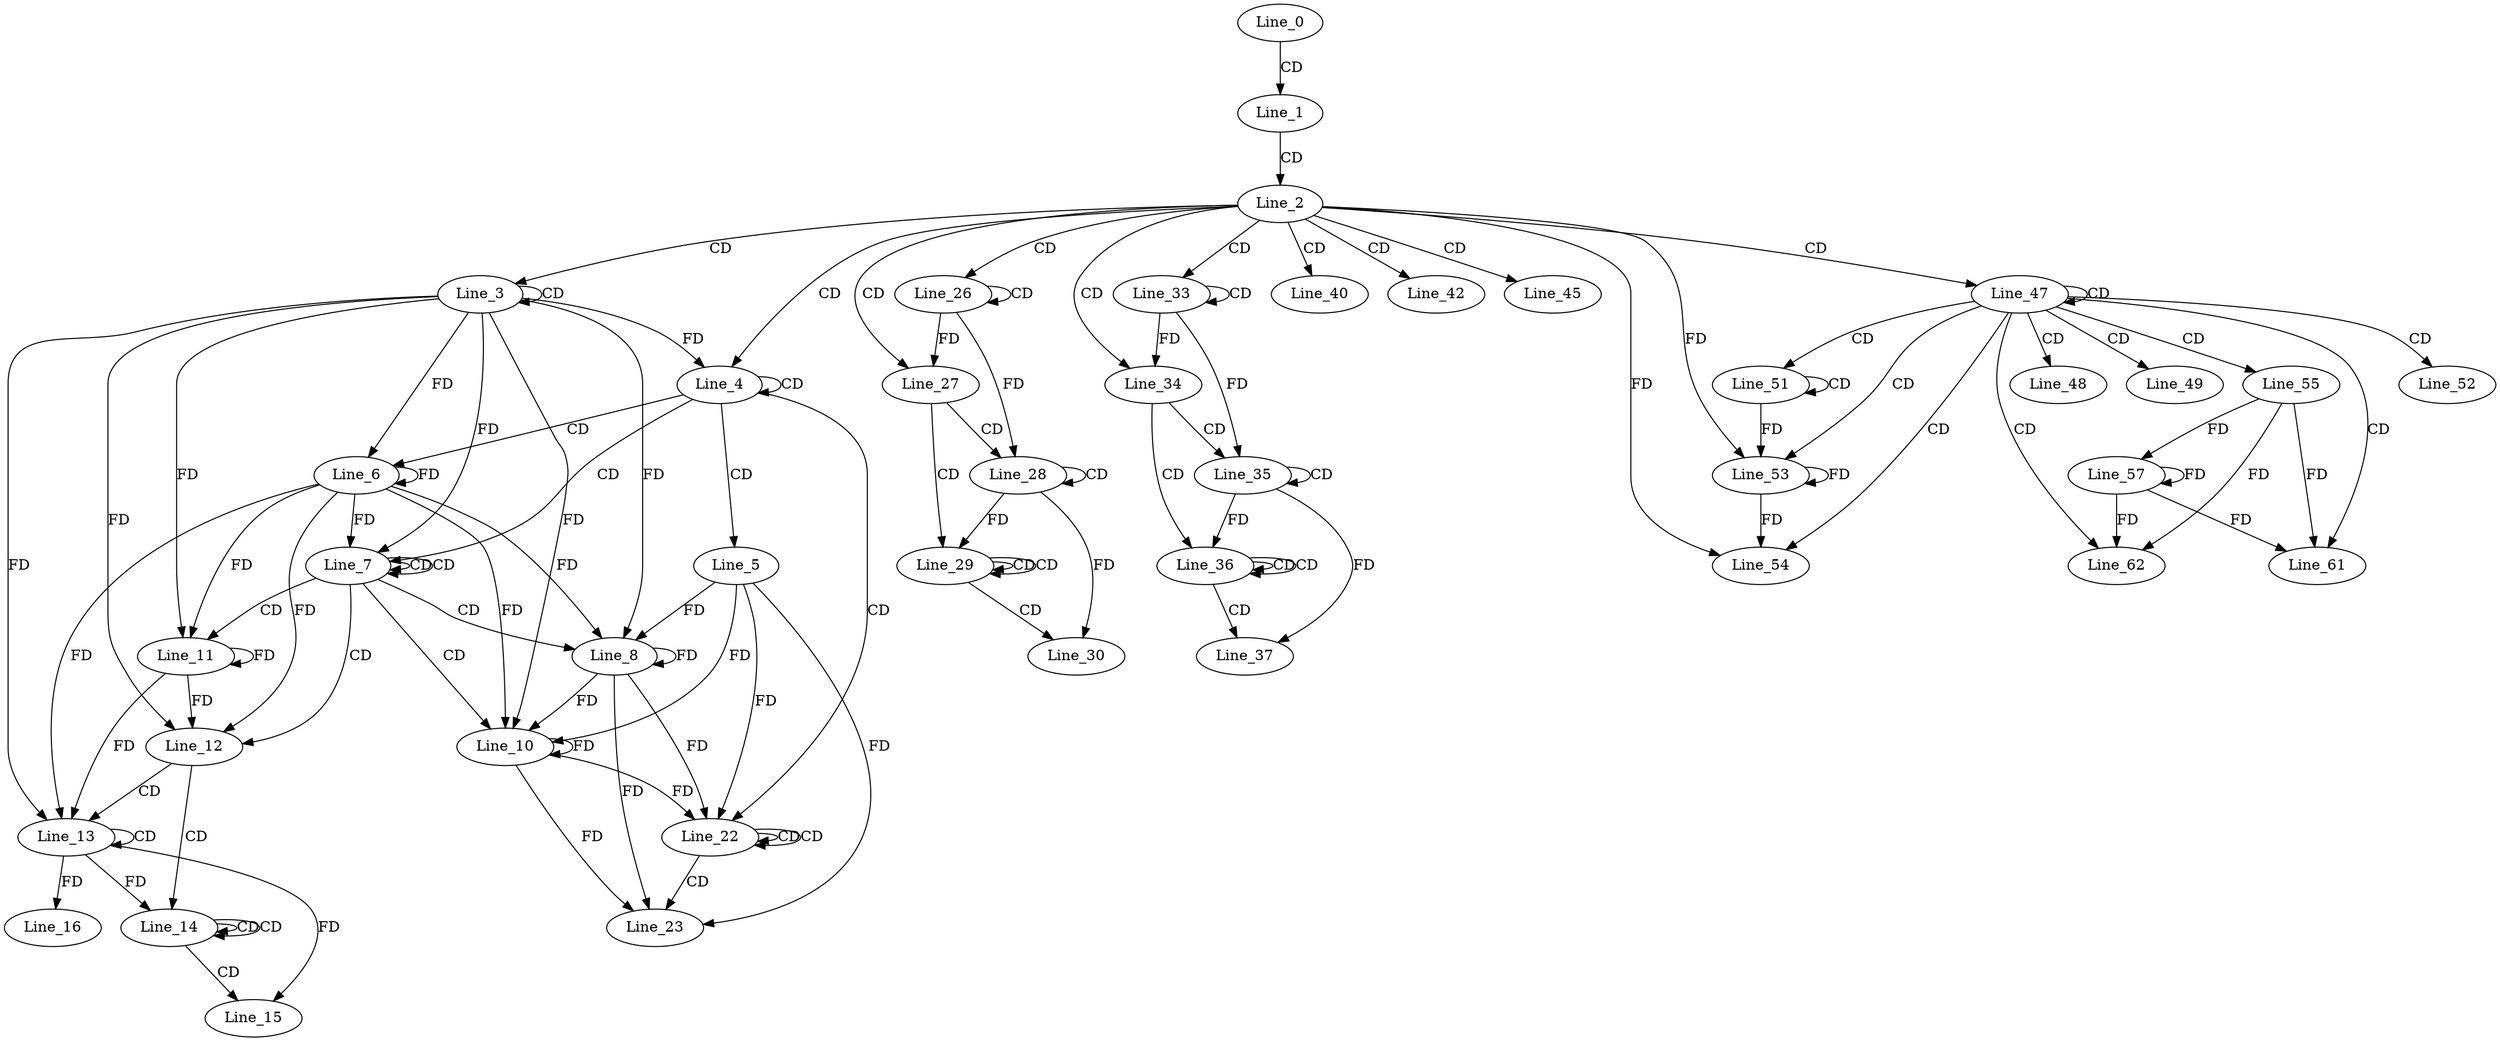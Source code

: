 digraph G {
  Line_0;
  Line_1;
  Line_2;
  Line_3;
  Line_3;
  Line_4;
  Line_4;
  Line_4;
  Line_5;
  Line_6;
  Line_6;
  Line_7;
  Line_7;
  Line_7;
  Line_8;
  Line_10;
  Line_10;
  Line_10;
  Line_11;
  Line_11;
  Line_11;
  Line_12;
  Line_13;
  Line_13;
  Line_14;
  Line_14;
  Line_15;
  Line_15;
  Line_15;
  Line_16;
  Line_22;
  Line_22;
  Line_22;
  Line_23;
  Line_26;
  Line_26;
  Line_27;
  Line_28;
  Line_28;
  Line_29;
  Line_29;
  Line_30;
  Line_30;
  Line_30;
  Line_33;
  Line_33;
  Line_34;
  Line_35;
  Line_35;
  Line_36;
  Line_36;
  Line_37;
  Line_37;
  Line_37;
  Line_40;
  Line_42;
  Line_45;
  Line_47;
  Line_47;
  Line_48;
  Line_49;
  Line_51;
  Line_51;
  Line_52;
  Line_53;
  Line_53;
  Line_54;
  Line_55;
  Line_57;
  Line_61;
  Line_61;
  Line_62;
  Line_62;
  Line_0 -> Line_1 [ label="CD" ];
  Line_1 -> Line_2 [ label="CD" ];
  Line_2 -> Line_3 [ label="CD" ];
  Line_3 -> Line_3 [ label="CD" ];
  Line_2 -> Line_4 [ label="CD" ];
  Line_4 -> Line_4 [ label="CD" ];
  Line_3 -> Line_4 [ label="FD" ];
  Line_4 -> Line_5 [ label="CD" ];
  Line_4 -> Line_6 [ label="CD" ];
  Line_3 -> Line_6 [ label="FD" ];
  Line_6 -> Line_6 [ label="FD" ];
  Line_4 -> Line_7 [ label="CD" ];
  Line_7 -> Line_7 [ label="CD" ];
  Line_7 -> Line_7 [ label="CD" ];
  Line_3 -> Line_7 [ label="FD" ];
  Line_6 -> Line_7 [ label="FD" ];
  Line_7 -> Line_8 [ label="CD" ];
  Line_5 -> Line_8 [ label="FD" ];
  Line_8 -> Line_8 [ label="FD" ];
  Line_3 -> Line_8 [ label="FD" ];
  Line_6 -> Line_8 [ label="FD" ];
  Line_7 -> Line_10 [ label="CD" ];
  Line_5 -> Line_10 [ label="FD" ];
  Line_8 -> Line_10 [ label="FD" ];
  Line_10 -> Line_10 [ label="FD" ];
  Line_3 -> Line_10 [ label="FD" ];
  Line_6 -> Line_10 [ label="FD" ];
  Line_7 -> Line_11 [ label="CD" ];
  Line_3 -> Line_11 [ label="FD" ];
  Line_6 -> Line_11 [ label="FD" ];
  Line_11 -> Line_11 [ label="FD" ];
  Line_7 -> Line_12 [ label="CD" ];
  Line_3 -> Line_12 [ label="FD" ];
  Line_6 -> Line_12 [ label="FD" ];
  Line_11 -> Line_12 [ label="FD" ];
  Line_12 -> Line_13 [ label="CD" ];
  Line_13 -> Line_13 [ label="CD" ];
  Line_3 -> Line_13 [ label="FD" ];
  Line_6 -> Line_13 [ label="FD" ];
  Line_11 -> Line_13 [ label="FD" ];
  Line_12 -> Line_14 [ label="CD" ];
  Line_14 -> Line_14 [ label="CD" ];
  Line_14 -> Line_14 [ label="CD" ];
  Line_13 -> Line_14 [ label="FD" ];
  Line_14 -> Line_15 [ label="CD" ];
  Line_13 -> Line_15 [ label="FD" ];
  Line_13 -> Line_16 [ label="FD" ];
  Line_4 -> Line_22 [ label="CD" ];
  Line_22 -> Line_22 [ label="CD" ];
  Line_22 -> Line_22 [ label="CD" ];
  Line_5 -> Line_22 [ label="FD" ];
  Line_8 -> Line_22 [ label="FD" ];
  Line_10 -> Line_22 [ label="FD" ];
  Line_22 -> Line_23 [ label="CD" ];
  Line_5 -> Line_23 [ label="FD" ];
  Line_8 -> Line_23 [ label="FD" ];
  Line_10 -> Line_23 [ label="FD" ];
  Line_2 -> Line_26 [ label="CD" ];
  Line_26 -> Line_26 [ label="CD" ];
  Line_2 -> Line_27 [ label="CD" ];
  Line_26 -> Line_27 [ label="FD" ];
  Line_27 -> Line_28 [ label="CD" ];
  Line_28 -> Line_28 [ label="CD" ];
  Line_26 -> Line_28 [ label="FD" ];
  Line_27 -> Line_29 [ label="CD" ];
  Line_29 -> Line_29 [ label="CD" ];
  Line_29 -> Line_29 [ label="CD" ];
  Line_28 -> Line_29 [ label="FD" ];
  Line_29 -> Line_30 [ label="CD" ];
  Line_28 -> Line_30 [ label="FD" ];
  Line_2 -> Line_33 [ label="CD" ];
  Line_33 -> Line_33 [ label="CD" ];
  Line_2 -> Line_34 [ label="CD" ];
  Line_33 -> Line_34 [ label="FD" ];
  Line_34 -> Line_35 [ label="CD" ];
  Line_35 -> Line_35 [ label="CD" ];
  Line_33 -> Line_35 [ label="FD" ];
  Line_34 -> Line_36 [ label="CD" ];
  Line_36 -> Line_36 [ label="CD" ];
  Line_36 -> Line_36 [ label="CD" ];
  Line_35 -> Line_36 [ label="FD" ];
  Line_36 -> Line_37 [ label="CD" ];
  Line_35 -> Line_37 [ label="FD" ];
  Line_2 -> Line_40 [ label="CD" ];
  Line_2 -> Line_42 [ label="CD" ];
  Line_2 -> Line_45 [ label="CD" ];
  Line_2 -> Line_47 [ label="CD" ];
  Line_47 -> Line_47 [ label="CD" ];
  Line_47 -> Line_48 [ label="CD" ];
  Line_47 -> Line_49 [ label="CD" ];
  Line_47 -> Line_51 [ label="CD" ];
  Line_51 -> Line_51 [ label="CD" ];
  Line_47 -> Line_52 [ label="CD" ];
  Line_47 -> Line_53 [ label="CD" ];
  Line_2 -> Line_53 [ label="FD" ];
  Line_53 -> Line_53 [ label="FD" ];
  Line_51 -> Line_53 [ label="FD" ];
  Line_47 -> Line_54 [ label="CD" ];
  Line_2 -> Line_54 [ label="FD" ];
  Line_53 -> Line_54 [ label="FD" ];
  Line_47 -> Line_55 [ label="CD" ];
  Line_55 -> Line_57 [ label="FD" ];
  Line_57 -> Line_57 [ label="FD" ];
  Line_47 -> Line_61 [ label="CD" ];
  Line_55 -> Line_61 [ label="FD" ];
  Line_57 -> Line_61 [ label="FD" ];
  Line_47 -> Line_62 [ label="CD" ];
  Line_55 -> Line_62 [ label="FD" ];
  Line_57 -> Line_62 [ label="FD" ];
}
